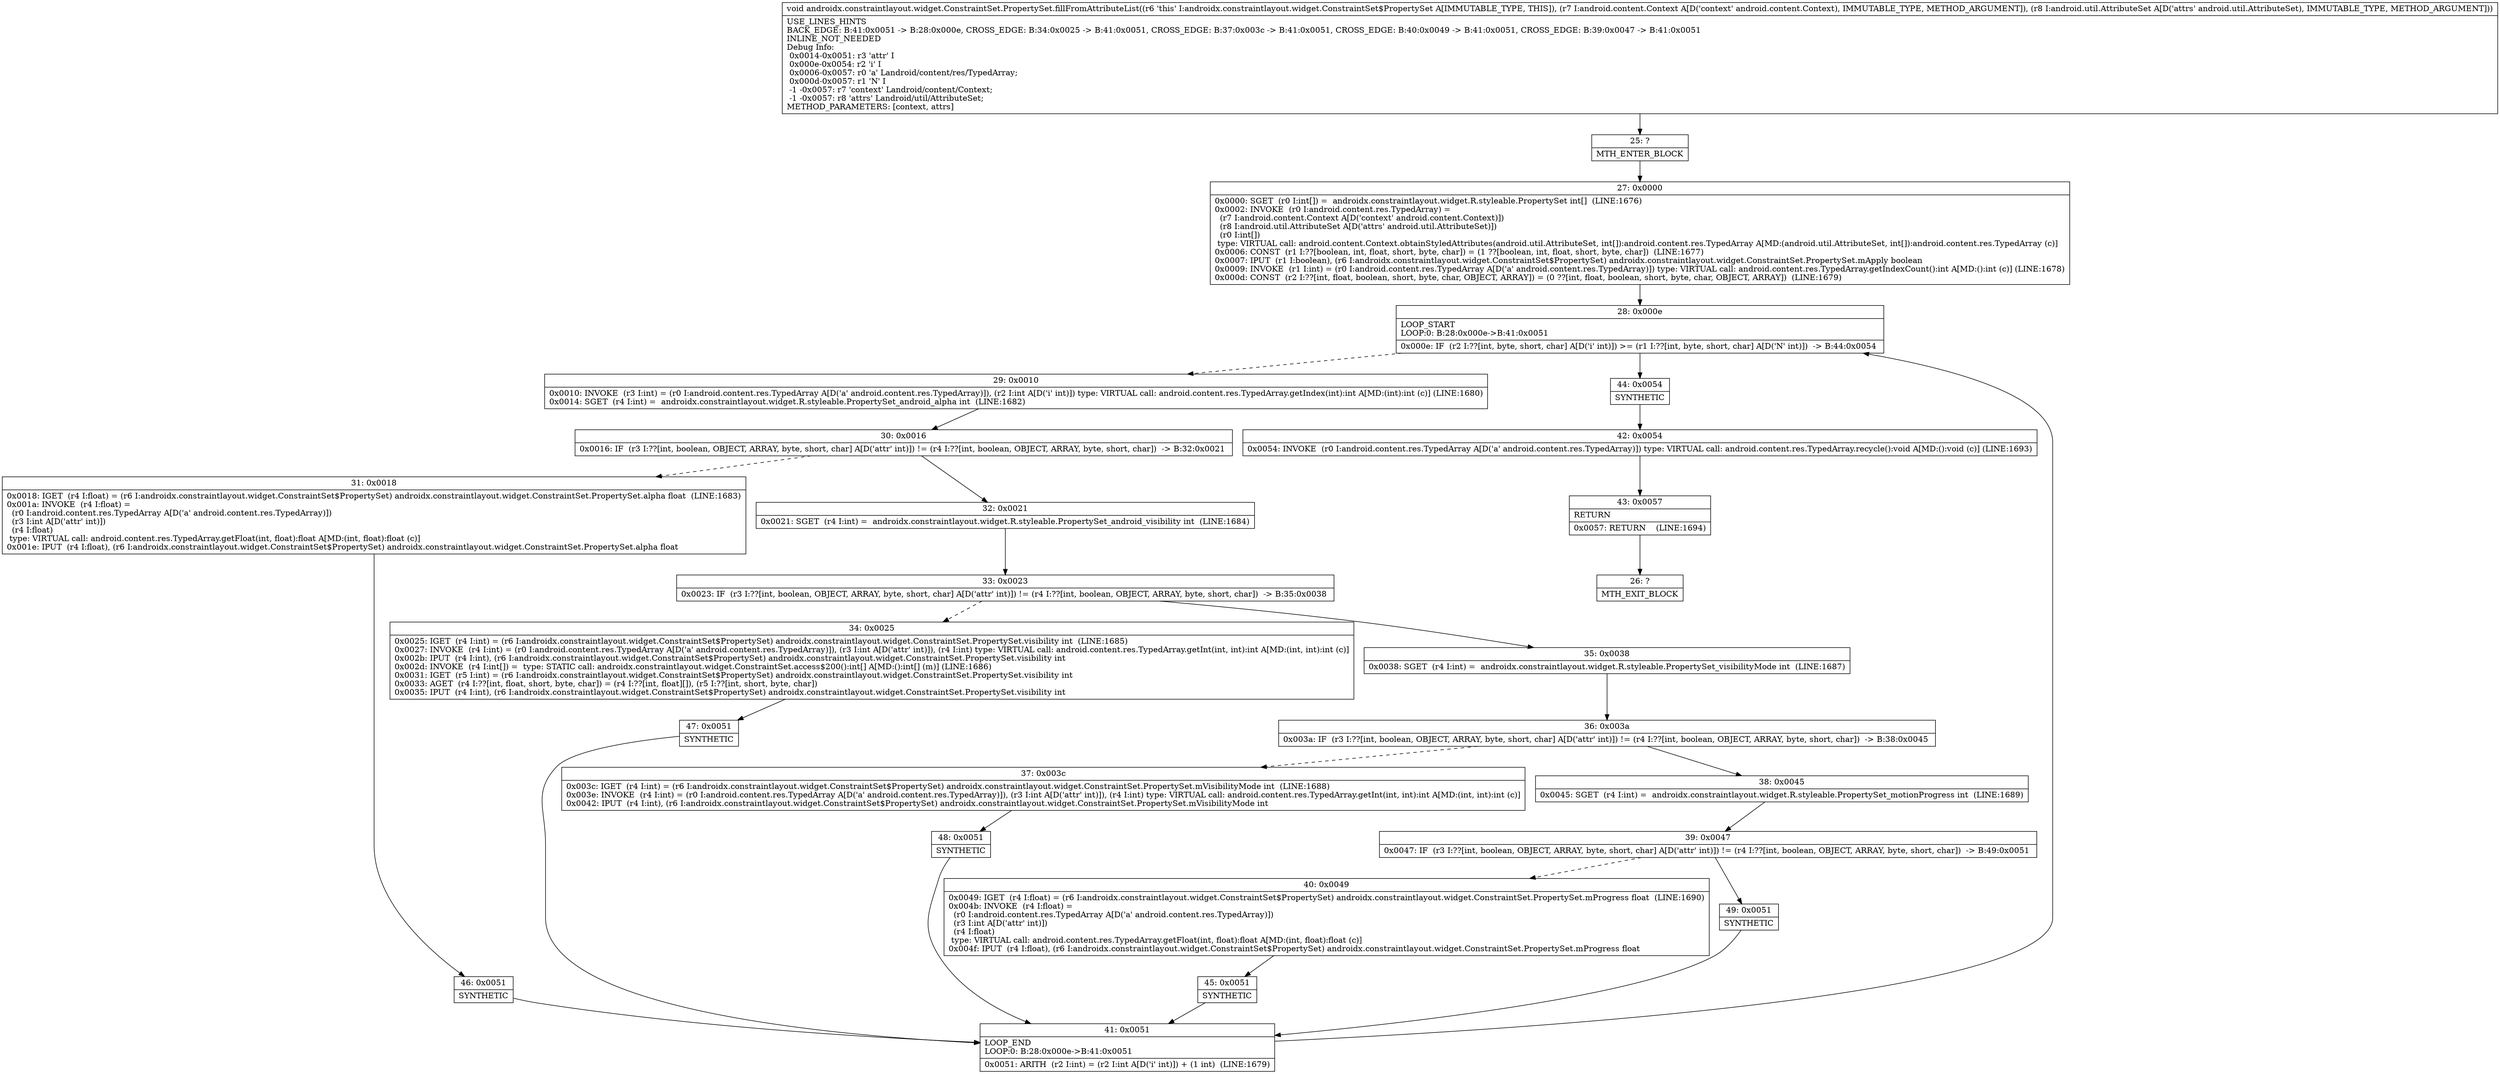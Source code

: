 digraph "CFG forandroidx.constraintlayout.widget.ConstraintSet.PropertySet.fillFromAttributeList(Landroid\/content\/Context;Landroid\/util\/AttributeSet;)V" {
Node_25 [shape=record,label="{25\:\ ?|MTH_ENTER_BLOCK\l}"];
Node_27 [shape=record,label="{27\:\ 0x0000|0x0000: SGET  (r0 I:int[]) =  androidx.constraintlayout.widget.R.styleable.PropertySet int[]  (LINE:1676)\l0x0002: INVOKE  (r0 I:android.content.res.TypedArray) = \l  (r7 I:android.content.Context A[D('context' android.content.Context)])\l  (r8 I:android.util.AttributeSet A[D('attrs' android.util.AttributeSet)])\l  (r0 I:int[])\l type: VIRTUAL call: android.content.Context.obtainStyledAttributes(android.util.AttributeSet, int[]):android.content.res.TypedArray A[MD:(android.util.AttributeSet, int[]):android.content.res.TypedArray (c)]\l0x0006: CONST  (r1 I:??[boolean, int, float, short, byte, char]) = (1 ??[boolean, int, float, short, byte, char])  (LINE:1677)\l0x0007: IPUT  (r1 I:boolean), (r6 I:androidx.constraintlayout.widget.ConstraintSet$PropertySet) androidx.constraintlayout.widget.ConstraintSet.PropertySet.mApply boolean \l0x0009: INVOKE  (r1 I:int) = (r0 I:android.content.res.TypedArray A[D('a' android.content.res.TypedArray)]) type: VIRTUAL call: android.content.res.TypedArray.getIndexCount():int A[MD:():int (c)] (LINE:1678)\l0x000d: CONST  (r2 I:??[int, float, boolean, short, byte, char, OBJECT, ARRAY]) = (0 ??[int, float, boolean, short, byte, char, OBJECT, ARRAY])  (LINE:1679)\l}"];
Node_28 [shape=record,label="{28\:\ 0x000e|LOOP_START\lLOOP:0: B:28:0x000e\-\>B:41:0x0051\l|0x000e: IF  (r2 I:??[int, byte, short, char] A[D('i' int)]) \>= (r1 I:??[int, byte, short, char] A[D('N' int)])  \-\> B:44:0x0054 \l}"];
Node_29 [shape=record,label="{29\:\ 0x0010|0x0010: INVOKE  (r3 I:int) = (r0 I:android.content.res.TypedArray A[D('a' android.content.res.TypedArray)]), (r2 I:int A[D('i' int)]) type: VIRTUAL call: android.content.res.TypedArray.getIndex(int):int A[MD:(int):int (c)] (LINE:1680)\l0x0014: SGET  (r4 I:int) =  androidx.constraintlayout.widget.R.styleable.PropertySet_android_alpha int  (LINE:1682)\l}"];
Node_30 [shape=record,label="{30\:\ 0x0016|0x0016: IF  (r3 I:??[int, boolean, OBJECT, ARRAY, byte, short, char] A[D('attr' int)]) != (r4 I:??[int, boolean, OBJECT, ARRAY, byte, short, char])  \-\> B:32:0x0021 \l}"];
Node_31 [shape=record,label="{31\:\ 0x0018|0x0018: IGET  (r4 I:float) = (r6 I:androidx.constraintlayout.widget.ConstraintSet$PropertySet) androidx.constraintlayout.widget.ConstraintSet.PropertySet.alpha float  (LINE:1683)\l0x001a: INVOKE  (r4 I:float) = \l  (r0 I:android.content.res.TypedArray A[D('a' android.content.res.TypedArray)])\l  (r3 I:int A[D('attr' int)])\l  (r4 I:float)\l type: VIRTUAL call: android.content.res.TypedArray.getFloat(int, float):float A[MD:(int, float):float (c)]\l0x001e: IPUT  (r4 I:float), (r6 I:androidx.constraintlayout.widget.ConstraintSet$PropertySet) androidx.constraintlayout.widget.ConstraintSet.PropertySet.alpha float \l}"];
Node_46 [shape=record,label="{46\:\ 0x0051|SYNTHETIC\l}"];
Node_41 [shape=record,label="{41\:\ 0x0051|LOOP_END\lLOOP:0: B:28:0x000e\-\>B:41:0x0051\l|0x0051: ARITH  (r2 I:int) = (r2 I:int A[D('i' int)]) + (1 int)  (LINE:1679)\l}"];
Node_32 [shape=record,label="{32\:\ 0x0021|0x0021: SGET  (r4 I:int) =  androidx.constraintlayout.widget.R.styleable.PropertySet_android_visibility int  (LINE:1684)\l}"];
Node_33 [shape=record,label="{33\:\ 0x0023|0x0023: IF  (r3 I:??[int, boolean, OBJECT, ARRAY, byte, short, char] A[D('attr' int)]) != (r4 I:??[int, boolean, OBJECT, ARRAY, byte, short, char])  \-\> B:35:0x0038 \l}"];
Node_34 [shape=record,label="{34\:\ 0x0025|0x0025: IGET  (r4 I:int) = (r6 I:androidx.constraintlayout.widget.ConstraintSet$PropertySet) androidx.constraintlayout.widget.ConstraintSet.PropertySet.visibility int  (LINE:1685)\l0x0027: INVOKE  (r4 I:int) = (r0 I:android.content.res.TypedArray A[D('a' android.content.res.TypedArray)]), (r3 I:int A[D('attr' int)]), (r4 I:int) type: VIRTUAL call: android.content.res.TypedArray.getInt(int, int):int A[MD:(int, int):int (c)]\l0x002b: IPUT  (r4 I:int), (r6 I:androidx.constraintlayout.widget.ConstraintSet$PropertySet) androidx.constraintlayout.widget.ConstraintSet.PropertySet.visibility int \l0x002d: INVOKE  (r4 I:int[]) =  type: STATIC call: androidx.constraintlayout.widget.ConstraintSet.access$200():int[] A[MD:():int[] (m)] (LINE:1686)\l0x0031: IGET  (r5 I:int) = (r6 I:androidx.constraintlayout.widget.ConstraintSet$PropertySet) androidx.constraintlayout.widget.ConstraintSet.PropertySet.visibility int \l0x0033: AGET  (r4 I:??[int, float, short, byte, char]) = (r4 I:??[int, float][]), (r5 I:??[int, short, byte, char]) \l0x0035: IPUT  (r4 I:int), (r6 I:androidx.constraintlayout.widget.ConstraintSet$PropertySet) androidx.constraintlayout.widget.ConstraintSet.PropertySet.visibility int \l}"];
Node_47 [shape=record,label="{47\:\ 0x0051|SYNTHETIC\l}"];
Node_35 [shape=record,label="{35\:\ 0x0038|0x0038: SGET  (r4 I:int) =  androidx.constraintlayout.widget.R.styleable.PropertySet_visibilityMode int  (LINE:1687)\l}"];
Node_36 [shape=record,label="{36\:\ 0x003a|0x003a: IF  (r3 I:??[int, boolean, OBJECT, ARRAY, byte, short, char] A[D('attr' int)]) != (r4 I:??[int, boolean, OBJECT, ARRAY, byte, short, char])  \-\> B:38:0x0045 \l}"];
Node_37 [shape=record,label="{37\:\ 0x003c|0x003c: IGET  (r4 I:int) = (r6 I:androidx.constraintlayout.widget.ConstraintSet$PropertySet) androidx.constraintlayout.widget.ConstraintSet.PropertySet.mVisibilityMode int  (LINE:1688)\l0x003e: INVOKE  (r4 I:int) = (r0 I:android.content.res.TypedArray A[D('a' android.content.res.TypedArray)]), (r3 I:int A[D('attr' int)]), (r4 I:int) type: VIRTUAL call: android.content.res.TypedArray.getInt(int, int):int A[MD:(int, int):int (c)]\l0x0042: IPUT  (r4 I:int), (r6 I:androidx.constraintlayout.widget.ConstraintSet$PropertySet) androidx.constraintlayout.widget.ConstraintSet.PropertySet.mVisibilityMode int \l}"];
Node_48 [shape=record,label="{48\:\ 0x0051|SYNTHETIC\l}"];
Node_38 [shape=record,label="{38\:\ 0x0045|0x0045: SGET  (r4 I:int) =  androidx.constraintlayout.widget.R.styleable.PropertySet_motionProgress int  (LINE:1689)\l}"];
Node_39 [shape=record,label="{39\:\ 0x0047|0x0047: IF  (r3 I:??[int, boolean, OBJECT, ARRAY, byte, short, char] A[D('attr' int)]) != (r4 I:??[int, boolean, OBJECT, ARRAY, byte, short, char])  \-\> B:49:0x0051 \l}"];
Node_40 [shape=record,label="{40\:\ 0x0049|0x0049: IGET  (r4 I:float) = (r6 I:androidx.constraintlayout.widget.ConstraintSet$PropertySet) androidx.constraintlayout.widget.ConstraintSet.PropertySet.mProgress float  (LINE:1690)\l0x004b: INVOKE  (r4 I:float) = \l  (r0 I:android.content.res.TypedArray A[D('a' android.content.res.TypedArray)])\l  (r3 I:int A[D('attr' int)])\l  (r4 I:float)\l type: VIRTUAL call: android.content.res.TypedArray.getFloat(int, float):float A[MD:(int, float):float (c)]\l0x004f: IPUT  (r4 I:float), (r6 I:androidx.constraintlayout.widget.ConstraintSet$PropertySet) androidx.constraintlayout.widget.ConstraintSet.PropertySet.mProgress float \l}"];
Node_45 [shape=record,label="{45\:\ 0x0051|SYNTHETIC\l}"];
Node_49 [shape=record,label="{49\:\ 0x0051|SYNTHETIC\l}"];
Node_44 [shape=record,label="{44\:\ 0x0054|SYNTHETIC\l}"];
Node_42 [shape=record,label="{42\:\ 0x0054|0x0054: INVOKE  (r0 I:android.content.res.TypedArray A[D('a' android.content.res.TypedArray)]) type: VIRTUAL call: android.content.res.TypedArray.recycle():void A[MD:():void (c)] (LINE:1693)\l}"];
Node_43 [shape=record,label="{43\:\ 0x0057|RETURN\l|0x0057: RETURN    (LINE:1694)\l}"];
Node_26 [shape=record,label="{26\:\ ?|MTH_EXIT_BLOCK\l}"];
MethodNode[shape=record,label="{void androidx.constraintlayout.widget.ConstraintSet.PropertySet.fillFromAttributeList((r6 'this' I:androidx.constraintlayout.widget.ConstraintSet$PropertySet A[IMMUTABLE_TYPE, THIS]), (r7 I:android.content.Context A[D('context' android.content.Context), IMMUTABLE_TYPE, METHOD_ARGUMENT]), (r8 I:android.util.AttributeSet A[D('attrs' android.util.AttributeSet), IMMUTABLE_TYPE, METHOD_ARGUMENT]))  | USE_LINES_HINTS\lBACK_EDGE: B:41:0x0051 \-\> B:28:0x000e, CROSS_EDGE: B:34:0x0025 \-\> B:41:0x0051, CROSS_EDGE: B:37:0x003c \-\> B:41:0x0051, CROSS_EDGE: B:40:0x0049 \-\> B:41:0x0051, CROSS_EDGE: B:39:0x0047 \-\> B:41:0x0051\lINLINE_NOT_NEEDED\lDebug Info:\l  0x0014\-0x0051: r3 'attr' I\l  0x000e\-0x0054: r2 'i' I\l  0x0006\-0x0057: r0 'a' Landroid\/content\/res\/TypedArray;\l  0x000d\-0x0057: r1 'N' I\l  \-1 \-0x0057: r7 'context' Landroid\/content\/Context;\l  \-1 \-0x0057: r8 'attrs' Landroid\/util\/AttributeSet;\lMETHOD_PARAMETERS: [context, attrs]\l}"];
MethodNode -> Node_25;Node_25 -> Node_27;
Node_27 -> Node_28;
Node_28 -> Node_29[style=dashed];
Node_28 -> Node_44;
Node_29 -> Node_30;
Node_30 -> Node_31[style=dashed];
Node_30 -> Node_32;
Node_31 -> Node_46;
Node_46 -> Node_41;
Node_41 -> Node_28;
Node_32 -> Node_33;
Node_33 -> Node_34[style=dashed];
Node_33 -> Node_35;
Node_34 -> Node_47;
Node_47 -> Node_41;
Node_35 -> Node_36;
Node_36 -> Node_37[style=dashed];
Node_36 -> Node_38;
Node_37 -> Node_48;
Node_48 -> Node_41;
Node_38 -> Node_39;
Node_39 -> Node_40[style=dashed];
Node_39 -> Node_49;
Node_40 -> Node_45;
Node_45 -> Node_41;
Node_49 -> Node_41;
Node_44 -> Node_42;
Node_42 -> Node_43;
Node_43 -> Node_26;
}

